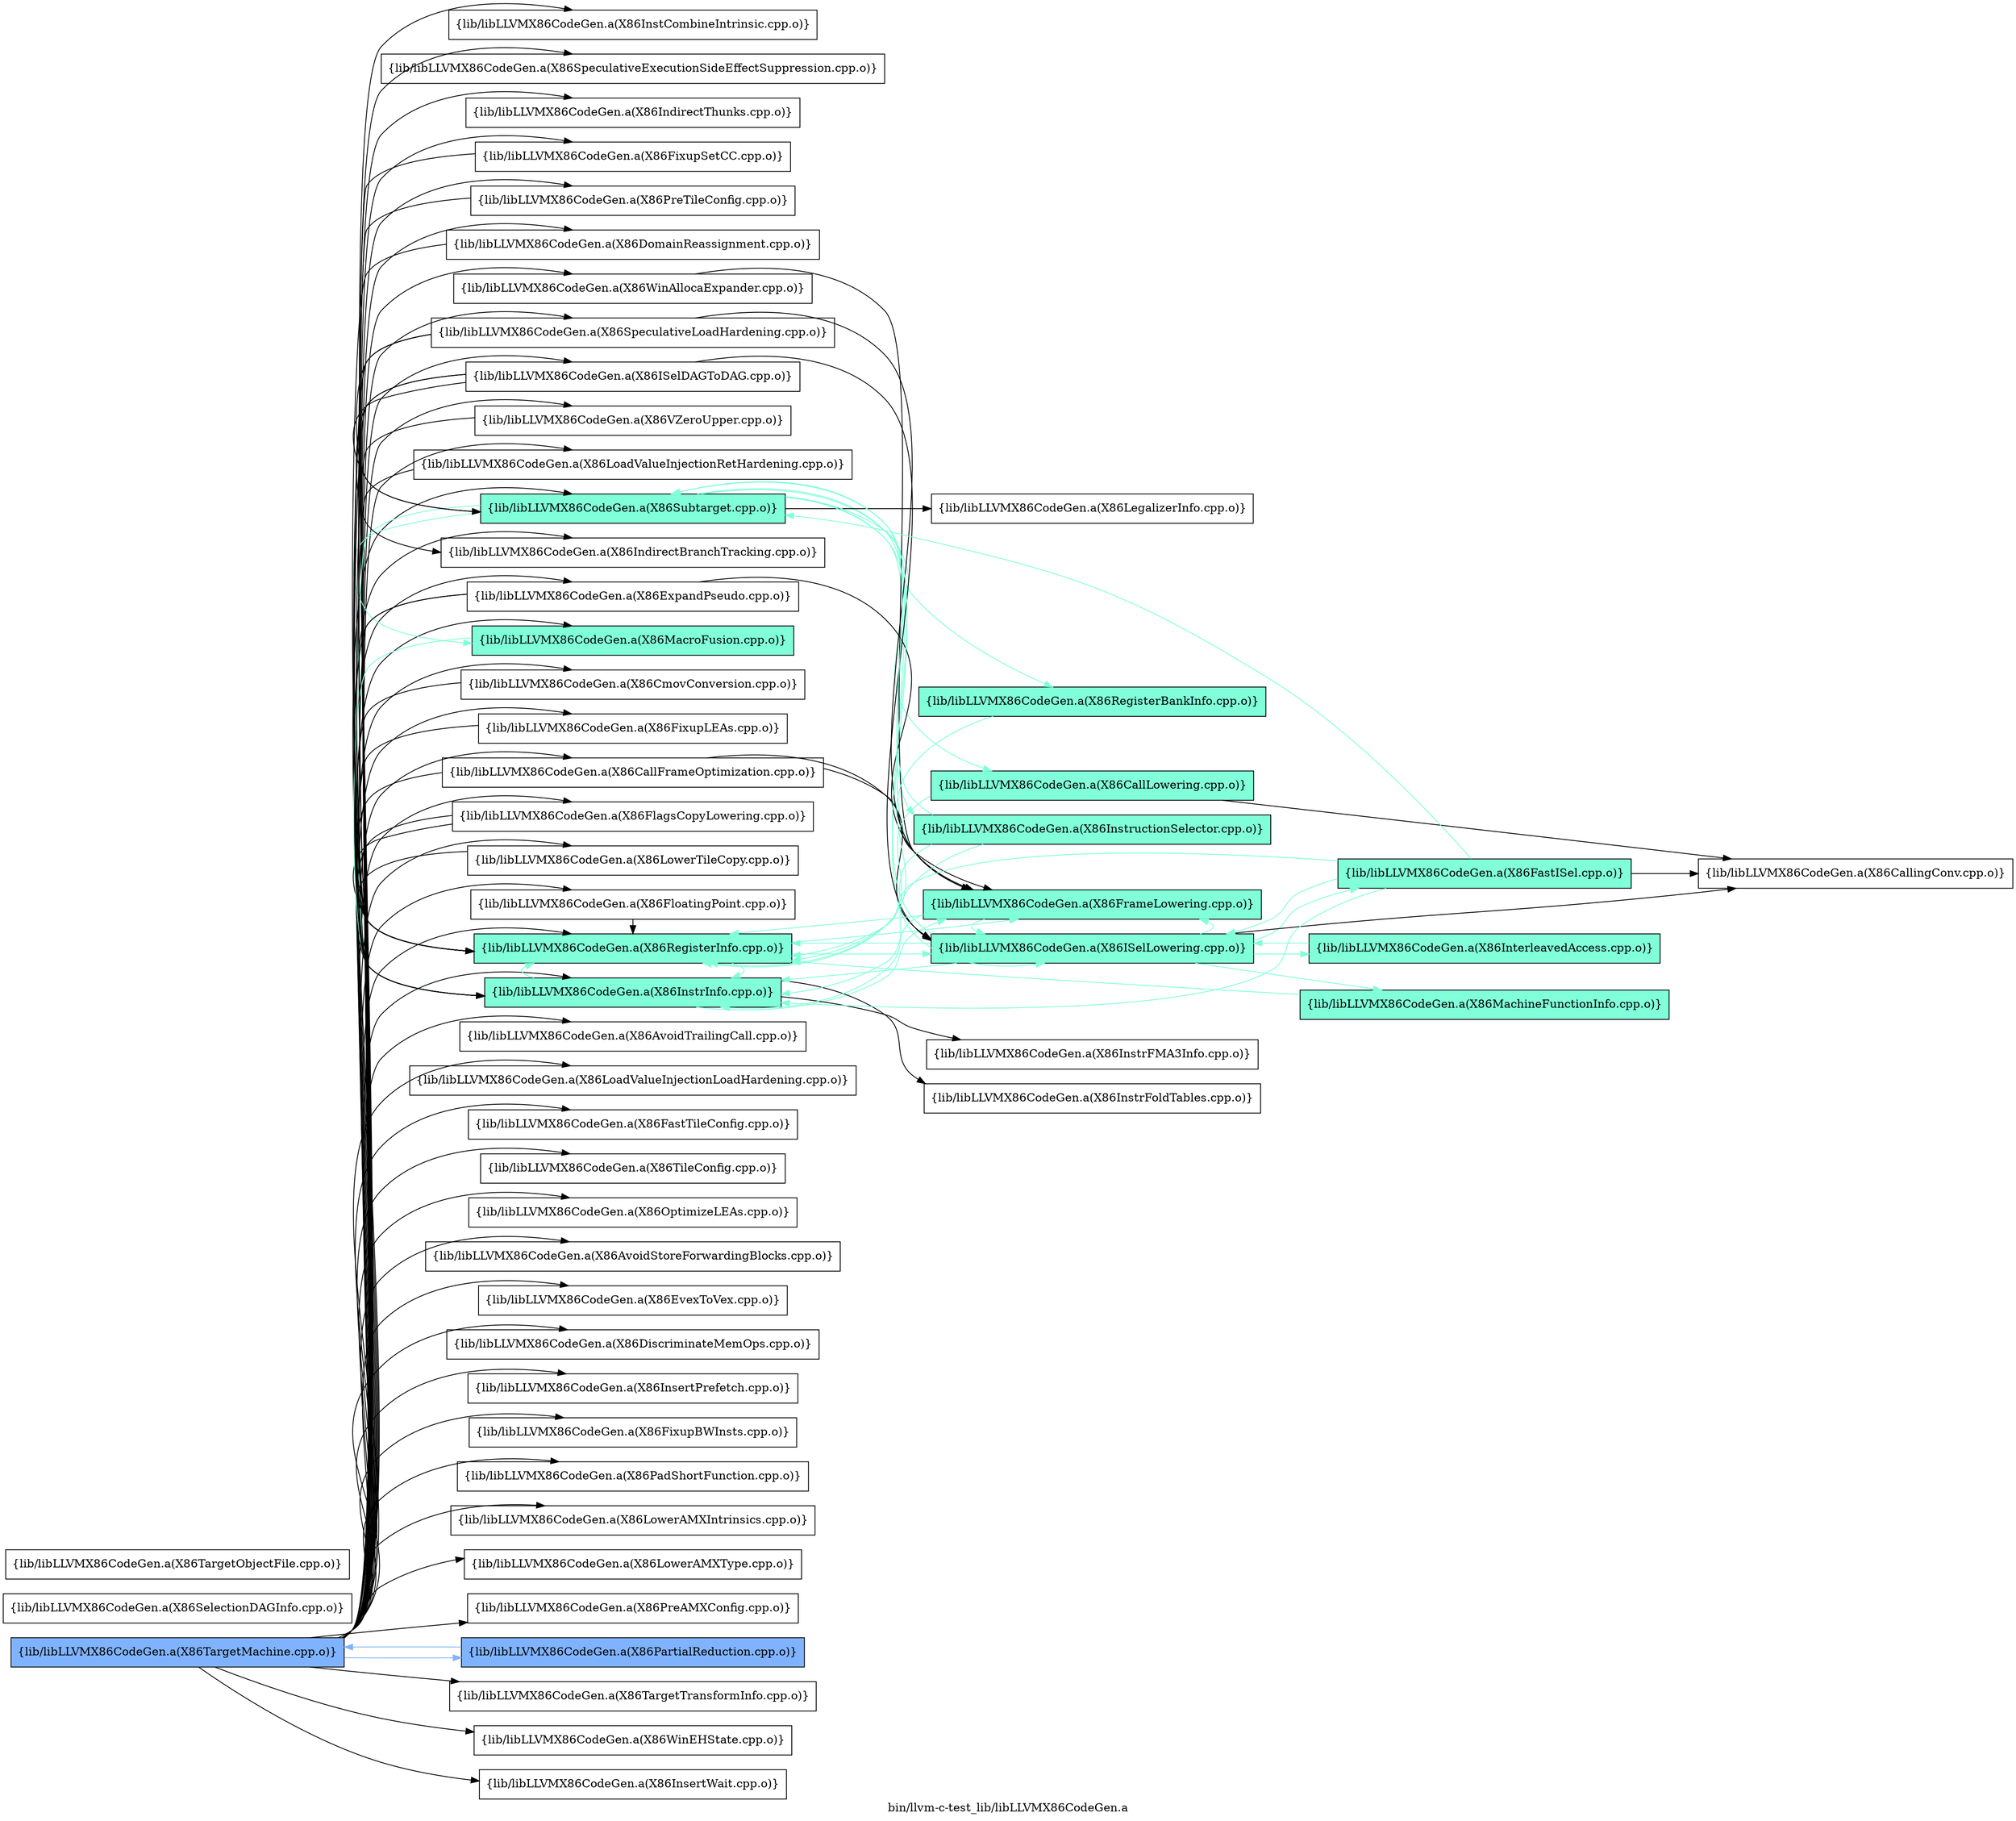 digraph "bin/llvm-c-test_lib/libLLVMX86CodeGen.a" {
	label="bin/llvm-c-test_lib/libLLVMX86CodeGen.a";
	rankdir=LR;
	{ rank=same; Node0x56461dd25838;  }
	{ rank=same; Node0x56461dd25fb8; Node0x56461dd1c468; Node0x56461dd1a898; Node0x56461dd1b4c8; Node0x56461dd1ad48; Node0x56461dd2ce58; Node0x56461dd2c188; Node0x56461dd1e1c8; Node0x56461dd1e998; Node0x56461dd1f118; Node0x56461dd1f7a8; Node0x56461dd1ff78; Node0x56461dd1bb08; Node0x56461dd1bd88; Node0x56461dd1ca58; Node0x56461dd1cbe8; Node0x56461dd1d8b8; Node0x56461dd26238; Node0x56461dd2c0e8; Node0x56461dd2be68; Node0x56461dd2b2d8; Node0x56461dd2b008; Node0x56461dd2a1f8; Node0x56461dd29f78; Node0x56461dd292a8; Node0x56461dd29118; Node0x56461dd28448; Node0x56461dd281c8; Node0x56461dd2b648; Node0x56461dd2bd78; Node0x56461dd2c4a8; Node0x56461dd2cc28; Node0x56461dd285d8; Node0x56461dd28d08; Node0x56461dd29438; Node0x56461dd29bb8; Node0x56461dd25798; Node0x56461dd25978; Node0x56461dd265a8; Node0x56461dd1fed8; Node0x56461dd20658;  }
	{ rank=same; Node0x56461dd19da8; Node0x56461dd1fb18; Node0x56461dd1e3f8; Node0x56461dd1e8a8; Node0x56461dd27bd8; Node0x56461dd26f08; Node0x56461dd2b4b8; Node0x56461dd1f398;  }

	Node0x56461dd25838 [shape=record,shape=box,group=2,style=filled,fillcolor="0.600000 0.5 1",label="{lib/libLLVMX86CodeGen.a(X86TargetMachine.cpp.o)}"];
	Node0x56461dd25838 -> Node0x56461dd25fb8;
	Node0x56461dd25838 -> Node0x56461dd1c468;
	Node0x56461dd25838 -> Node0x56461dd1a898;
	Node0x56461dd25838 -> Node0x56461dd1b4c8;
	Node0x56461dd25838 -> Node0x56461dd1ad48;
	Node0x56461dd25838 -> Node0x56461dd2ce58;
	Node0x56461dd25838 -> Node0x56461dd2c188;
	Node0x56461dd25838 -> Node0x56461dd1e1c8;
	Node0x56461dd25838 -> Node0x56461dd1e998;
	Node0x56461dd25838 -> Node0x56461dd1f118;
	Node0x56461dd25838 -> Node0x56461dd1f7a8;
	Node0x56461dd25838 -> Node0x56461dd1ff78;
	Node0x56461dd25838 -> Node0x56461dd1bb08;
	Node0x56461dd25838 -> Node0x56461dd1bd88;
	Node0x56461dd25838 -> Node0x56461dd1ca58;
	Node0x56461dd25838 -> Node0x56461dd1cbe8;
	Node0x56461dd25838 -> Node0x56461dd1d8b8;
	Node0x56461dd25838 -> Node0x56461dd26238;
	Node0x56461dd25838 -> Node0x56461dd2c0e8;
	Node0x56461dd25838 -> Node0x56461dd2be68;
	Node0x56461dd25838 -> Node0x56461dd2b2d8;
	Node0x56461dd25838 -> Node0x56461dd2b008;
	Node0x56461dd25838 -> Node0x56461dd2a1f8;
	Node0x56461dd25838 -> Node0x56461dd29f78;
	Node0x56461dd25838 -> Node0x56461dd292a8;
	Node0x56461dd25838 -> Node0x56461dd29118;
	Node0x56461dd25838 -> Node0x56461dd28448;
	Node0x56461dd25838 -> Node0x56461dd281c8;
	Node0x56461dd25838 -> Node0x56461dd2b648;
	Node0x56461dd25838 -> Node0x56461dd2bd78;
	Node0x56461dd25838 -> Node0x56461dd2c4a8;
	Node0x56461dd25838 -> Node0x56461dd2cc28;
	Node0x56461dd25838 -> Node0x56461dd285d8;
	Node0x56461dd25838 -> Node0x56461dd28d08;
	Node0x56461dd25838 -> Node0x56461dd29438;
	Node0x56461dd25838 -> Node0x56461dd29bb8[color="0.600000 0.5 1"];
	Node0x56461dd25838 -> Node0x56461dd25798;
	Node0x56461dd25838 -> Node0x56461dd25978;
	Node0x56461dd25838 -> Node0x56461dd265a8;
	Node0x56461dd25838 -> Node0x56461dd1fed8;
	Node0x56461dd25838 -> Node0x56461dd20658;
	Node0x56461dd25fb8 [shape=record,shape=box,group=0,label="{lib/libLLVMX86CodeGen.a(X86InstCombineIntrinsic.cpp.o)}"];
	Node0x56461dd1c468 [shape=record,shape=box,group=0,label="{lib/libLLVMX86CodeGen.a(X86SpeculativeExecutionSideEffectSuppression.cpp.o)}"];
	Node0x56461dd1a898 [shape=record,shape=box,group=0,label="{lib/libLLVMX86CodeGen.a(X86IndirectThunks.cpp.o)}"];
	Node0x56461dd1b4c8 [shape=record,shape=box,group=0,label="{lib/libLLVMX86CodeGen.a(X86LoadValueInjectionRetHardening.cpp.o)}"];
	Node0x56461dd1b4c8 -> Node0x56461dd1ad48;
	Node0x56461dd1ad48 [shape=record,shape=box,group=1,style=filled,fillcolor="0.450000 0.5 1",label="{lib/libLLVMX86CodeGen.a(X86RegisterInfo.cpp.o)}"];
	Node0x56461dd1ad48 -> Node0x56461dd19da8[color="0.450000 0.5 1"];
	Node0x56461dd1ad48 -> Node0x56461dd2c188[color="0.450000 0.5 1"];
	Node0x56461dd1ad48 -> Node0x56461dd1fb18[color="0.450000 0.5 1"];
	Node0x56461dd2ce58 [shape=record,shape=box,group=1,style=filled,fillcolor="0.450000 0.5 1",label="{lib/libLLVMX86CodeGen.a(X86Subtarget.cpp.o)}"];
	Node0x56461dd2ce58 -> Node0x56461dd19da8[color="0.450000 0.5 1"];
	Node0x56461dd2ce58 -> Node0x56461dd2c188[color="0.450000 0.5 1"];
	Node0x56461dd2ce58 -> Node0x56461dd1fb18[color="0.450000 0.5 1"];
	Node0x56461dd2ce58 -> Node0x56461dd1e3f8[color="0.450000 0.5 1"];
	Node0x56461dd2ce58 -> Node0x56461dd1e8a8;
	Node0x56461dd2ce58 -> Node0x56461dd27bd8[color="0.450000 0.5 1"];
	Node0x56461dd2ce58 -> Node0x56461dd26f08[color="0.450000 0.5 1"];
	Node0x56461dd2ce58 -> Node0x56461dd26238[color="0.450000 0.5 1"];
	Node0x56461dd2c188 [shape=record,shape=box,group=1,style=filled,fillcolor="0.450000 0.5 1",label="{lib/libLLVMX86CodeGen.a(X86InstrInfo.cpp.o)}"];
	Node0x56461dd2c188 -> Node0x56461dd1ad48[color="0.450000 0.5 1"];
	Node0x56461dd2c188 -> Node0x56461dd2b4b8;
	Node0x56461dd2c188 -> Node0x56461dd1fb18[color="0.450000 0.5 1"];
	Node0x56461dd2c188 -> Node0x56461dd1f398;
	Node0x56461dd1e1c8 [shape=record,shape=box,group=0,label="{lib/libLLVMX86CodeGen.a(X86AvoidTrailingCall.cpp.o)}"];
	Node0x56461dd1e998 [shape=record,shape=box,group=0,label="{lib/libLLVMX86CodeGen.a(X86ExpandPseudo.cpp.o)}"];
	Node0x56461dd1e998 -> Node0x56461dd1ad48;
	Node0x56461dd1e998 -> Node0x56461dd2c188;
	Node0x56461dd1e998 -> Node0x56461dd1fb18;
	Node0x56461dd1f118 [shape=record,shape=box,group=0,label="{lib/libLLVMX86CodeGen.a(X86LowerTileCopy.cpp.o)}"];
	Node0x56461dd1f118 -> Node0x56461dd1ad48;
	Node0x56461dd1f7a8 [shape=record,shape=box,group=0,label="{lib/libLLVMX86CodeGen.a(X86FloatingPoint.cpp.o)}"];
	Node0x56461dd1f7a8 -> Node0x56461dd1ad48;
	Node0x56461dd1ff78 [shape=record,shape=box,group=0,label="{lib/libLLVMX86CodeGen.a(X86LoadValueInjectionLoadHardening.cpp.o)}"];
	Node0x56461dd1bb08 [shape=record,shape=box,group=0,label="{lib/libLLVMX86CodeGen.a(X86FastTileConfig.cpp.o)}"];
	Node0x56461dd1bd88 [shape=record,shape=box,group=0,label="{lib/libLLVMX86CodeGen.a(X86TileConfig.cpp.o)}"];
	Node0x56461dd1ca58 [shape=record,shape=box,group=0,label="{lib/libLLVMX86CodeGen.a(X86SpeculativeLoadHardening.cpp.o)}"];
	Node0x56461dd1ca58 -> Node0x56461dd1ad48;
	Node0x56461dd1ca58 -> Node0x56461dd2ce58;
	Node0x56461dd1ca58 -> Node0x56461dd2c188;
	Node0x56461dd1ca58 -> Node0x56461dd1fb18;
	Node0x56461dd1cbe8 [shape=record,shape=box,group=0,label="{lib/libLLVMX86CodeGen.a(X86FlagsCopyLowering.cpp.o)}"];
	Node0x56461dd1cbe8 -> Node0x56461dd1ad48;
	Node0x56461dd1cbe8 -> Node0x56461dd2c188;
	Node0x56461dd1d8b8 [shape=record,shape=box,group=0,label="{lib/libLLVMX86CodeGen.a(X86FixupSetCC.cpp.o)}"];
	Node0x56461dd1d8b8 -> Node0x56461dd1ad48;
	Node0x56461dd26238 [shape=record,shape=box,group=1,style=filled,fillcolor="0.450000 0.5 1",label="{lib/libLLVMX86CodeGen.a(X86MacroFusion.cpp.o)}"];
	Node0x56461dd26238 -> Node0x56461dd2c188[color="0.450000 0.5 1"];
	Node0x56461dd2c0e8 [shape=record,shape=box,group=0,label="{lib/libLLVMX86CodeGen.a(X86OptimizeLEAs.cpp.o)}"];
	Node0x56461dd2be68 [shape=record,shape=box,group=0,label="{lib/libLLVMX86CodeGen.a(X86CallFrameOptimization.cpp.o)}"];
	Node0x56461dd2be68 -> Node0x56461dd1ad48;
	Node0x56461dd2be68 -> Node0x56461dd19da8;
	Node0x56461dd2be68 -> Node0x56461dd1fb18;
	Node0x56461dd2b2d8 [shape=record,shape=box,group=0,label="{lib/libLLVMX86CodeGen.a(X86AvoidStoreForwardingBlocks.cpp.o)}"];
	Node0x56461dd2b008 [shape=record,shape=box,group=0,label="{lib/libLLVMX86CodeGen.a(X86PreTileConfig.cpp.o)}"];
	Node0x56461dd2b008 -> Node0x56461dd1ad48;
	Node0x56461dd2a1f8 [shape=record,shape=box,group=0,label="{lib/libLLVMX86CodeGen.a(X86CmovConversion.cpp.o)}"];
	Node0x56461dd2a1f8 -> Node0x56461dd2c188;
	Node0x56461dd29f78 [shape=record,shape=box,group=0,label="{lib/libLLVMX86CodeGen.a(X86ISelDAGToDAG.cpp.o)}"];
	Node0x56461dd29f78 -> Node0x56461dd19da8;
	Node0x56461dd29f78 -> Node0x56461dd2ce58;
	Node0x56461dd29f78 -> Node0x56461dd2c188;
	Node0x56461dd29f78 -> Node0x56461dd292a8;
	Node0x56461dd292a8 [shape=record,shape=box,group=0,label="{lib/libLLVMX86CodeGen.a(X86IndirectBranchTracking.cpp.o)}"];
	Node0x56461dd29118 [shape=record,shape=box,group=0,label="{lib/libLLVMX86CodeGen.a(X86EvexToVex.cpp.o)}"];
	Node0x56461dd28448 [shape=record,shape=box,group=0,label="{lib/libLLVMX86CodeGen.a(X86DiscriminateMemOps.cpp.o)}"];
	Node0x56461dd281c8 [shape=record,shape=box,group=0,label="{lib/libLLVMX86CodeGen.a(X86InsertPrefetch.cpp.o)}"];
	Node0x56461dd2b648 [shape=record,shape=box,group=0,label="{lib/libLLVMX86CodeGen.a(X86FixupBWInsts.cpp.o)}"];
	Node0x56461dd2bd78 [shape=record,shape=box,group=0,label="{lib/libLLVMX86CodeGen.a(X86PadShortFunction.cpp.o)}"];
	Node0x56461dd2c4a8 [shape=record,shape=box,group=0,label="{lib/libLLVMX86CodeGen.a(X86FixupLEAs.cpp.o)}"];
	Node0x56461dd2c4a8 -> Node0x56461dd2c188;
	Node0x56461dd2cc28 [shape=record,shape=box,group=0,label="{lib/libLLVMX86CodeGen.a(X86LowerAMXIntrinsics.cpp.o)}"];
	Node0x56461dd285d8 [shape=record,shape=box,group=0,label="{lib/libLLVMX86CodeGen.a(X86LowerAMXType.cpp.o)}"];
	Node0x56461dd28d08 [shape=record,shape=box,group=0,label="{lib/libLLVMX86CodeGen.a(X86PreAMXConfig.cpp.o)}"];
	Node0x56461dd29438 [shape=record,shape=box,group=0,label="{lib/libLLVMX86CodeGen.a(X86DomainReassignment.cpp.o)}"];
	Node0x56461dd29438 -> Node0x56461dd1ad48;
	Node0x56461dd29bb8 [shape=record,shape=box,group=2,style=filled,fillcolor="0.600000 0.5 1",label="{lib/libLLVMX86CodeGen.a(X86PartialReduction.cpp.o)}"];
	Node0x56461dd29bb8 -> Node0x56461dd25838[color="0.600000 0.5 1"];
	Node0x56461dd25798 [shape=record,shape=box,group=0,label="{lib/libLLVMX86CodeGen.a(X86TargetTransformInfo.cpp.o)}"];
	Node0x56461dd25978 [shape=record,shape=box,group=0,label="{lib/libLLVMX86CodeGen.a(X86VZeroUpper.cpp.o)}"];
	Node0x56461dd25978 -> Node0x56461dd1ad48;
	Node0x56461dd265a8 [shape=record,shape=box,group=0,label="{lib/libLLVMX86CodeGen.a(X86WinAllocaExpander.cpp.o)}"];
	Node0x56461dd265a8 -> Node0x56461dd1fb18;
	Node0x56461dd1fed8 [shape=record,shape=box,group=0,label="{lib/libLLVMX86CodeGen.a(X86WinEHState.cpp.o)}"];
	Node0x56461dd20658 [shape=record,shape=box,group=0,label="{lib/libLLVMX86CodeGen.a(X86InsertWait.cpp.o)}"];
	Node0x56461dd19da8 [shape=record,shape=box,group=1,style=filled,fillcolor="0.450000 0.5 1",label="{lib/libLLVMX86CodeGen.a(X86ISelLowering.cpp.o)}"];
	Node0x56461dd19da8 -> Node0x56461dd1ad48[color="0.450000 0.5 1"];
	Node0x56461dd19da8 -> Node0x56461dd19178[color="0.450000 0.5 1"];
	Node0x56461dd19da8 -> Node0x56461dd2c728[color="0.450000 0.5 1"];
	Node0x56461dd19da8 -> Node0x56461dd2ce58[color="0.450000 0.5 1"];
	Node0x56461dd19da8 -> Node0x56461dd2c188[color="0.450000 0.5 1"];
	Node0x56461dd19da8 -> Node0x56461dd1fb18[color="0.450000 0.5 1"];
	Node0x56461dd19da8 -> Node0x56461dd1f028;
	Node0x56461dd19da8 -> Node0x56461dd269b8[color="0.450000 0.5 1"];
	Node0x56461dd1fb18 [shape=record,shape=box,group=1,style=filled,fillcolor="0.450000 0.5 1",label="{lib/libLLVMX86CodeGen.a(X86FrameLowering.cpp.o)}"];
	Node0x56461dd1fb18 -> Node0x56461dd1ad48[color="0.450000 0.5 1"];
	Node0x56461dd1fb18 -> Node0x56461dd19da8[color="0.450000 0.5 1"];
	Node0x56461dd1fb18 -> Node0x56461dd2c188[color="0.450000 0.5 1"];
	Node0x56461dd19178 [shape=record,shape=box,group=1,style=filled,fillcolor="0.450000 0.5 1",label="{lib/libLLVMX86CodeGen.a(X86MachineFunctionInfo.cpp.o)}"];
	Node0x56461dd19178 -> Node0x56461dd1ad48[color="0.450000 0.5 1"];
	Node0x56461dd2c728 [shape=record,shape=box,group=1,style=filled,fillcolor="0.450000 0.5 1",label="{lib/libLLVMX86CodeGen.a(X86FastISel.cpp.o)}"];
	Node0x56461dd2c728 -> Node0x56461dd1ad48[color="0.450000 0.5 1"];
	Node0x56461dd2c728 -> Node0x56461dd19da8[color="0.450000 0.5 1"];
	Node0x56461dd2c728 -> Node0x56461dd2ce58[color="0.450000 0.5 1"];
	Node0x56461dd2c728 -> Node0x56461dd2c188[color="0.450000 0.5 1"];
	Node0x56461dd2c728 -> Node0x56461dd1f028;
	Node0x56461dd1f028 [shape=record,shape=box,group=0,label="{lib/libLLVMX86CodeGen.a(X86CallingConv.cpp.o)}"];
	Node0x56461dd269b8 [shape=record,shape=box,group=1,style=filled,fillcolor="0.450000 0.5 1",label="{lib/libLLVMX86CodeGen.a(X86InterleavedAccess.cpp.o)}"];
	Node0x56461dd269b8 -> Node0x56461dd19da8[color="0.450000 0.5 1"];
	Node0x56461dd1e3f8 [shape=record,shape=box,group=1,style=filled,fillcolor="0.450000 0.5 1",label="{lib/libLLVMX86CodeGen.a(X86CallLowering.cpp.o)}"];
	Node0x56461dd1e3f8 -> Node0x56461dd1ad48[color="0.450000 0.5 1"];
	Node0x56461dd1e3f8 -> Node0x56461dd1f028;
	Node0x56461dd1e8a8 [shape=record,shape=box,group=0,label="{lib/libLLVMX86CodeGen.a(X86LegalizerInfo.cpp.o)}"];
	Node0x56461dd27bd8 [shape=record,shape=box,group=1,style=filled,fillcolor="0.450000 0.5 1",label="{lib/libLLVMX86CodeGen.a(X86RegisterBankInfo.cpp.o)}"];
	Node0x56461dd27bd8 -> Node0x56461dd1ad48[color="0.450000 0.5 1"];
	Node0x56461dd26f08 [shape=record,shape=box,group=1,style=filled,fillcolor="0.450000 0.5 1",label="{lib/libLLVMX86CodeGen.a(X86InstructionSelector.cpp.o)}"];
	Node0x56461dd26f08 -> Node0x56461dd1ad48[color="0.450000 0.5 1"];
	Node0x56461dd26f08 -> Node0x56461dd2ce58[color="0.450000 0.5 1"];
	Node0x56461dd26f08 -> Node0x56461dd2c188[color="0.450000 0.5 1"];
	Node0x56461dd2b4b8 [shape=record,shape=box,group=0,label="{lib/libLLVMX86CodeGen.a(X86InstrFoldTables.cpp.o)}"];
	Node0x56461dd1f398 [shape=record,shape=box,group=0,label="{lib/libLLVMX86CodeGen.a(X86InstrFMA3Info.cpp.o)}"];
	Node0x56461dd1ffc8 [shape=record,shape=box,group=0,label="{lib/libLLVMX86CodeGen.a(X86SelectionDAGInfo.cpp.o)}"];
	Node0x56461dd2a2e8 [shape=record,shape=box,group=0,label="{lib/libLLVMX86CodeGen.a(X86TargetObjectFile.cpp.o)}"];
}
